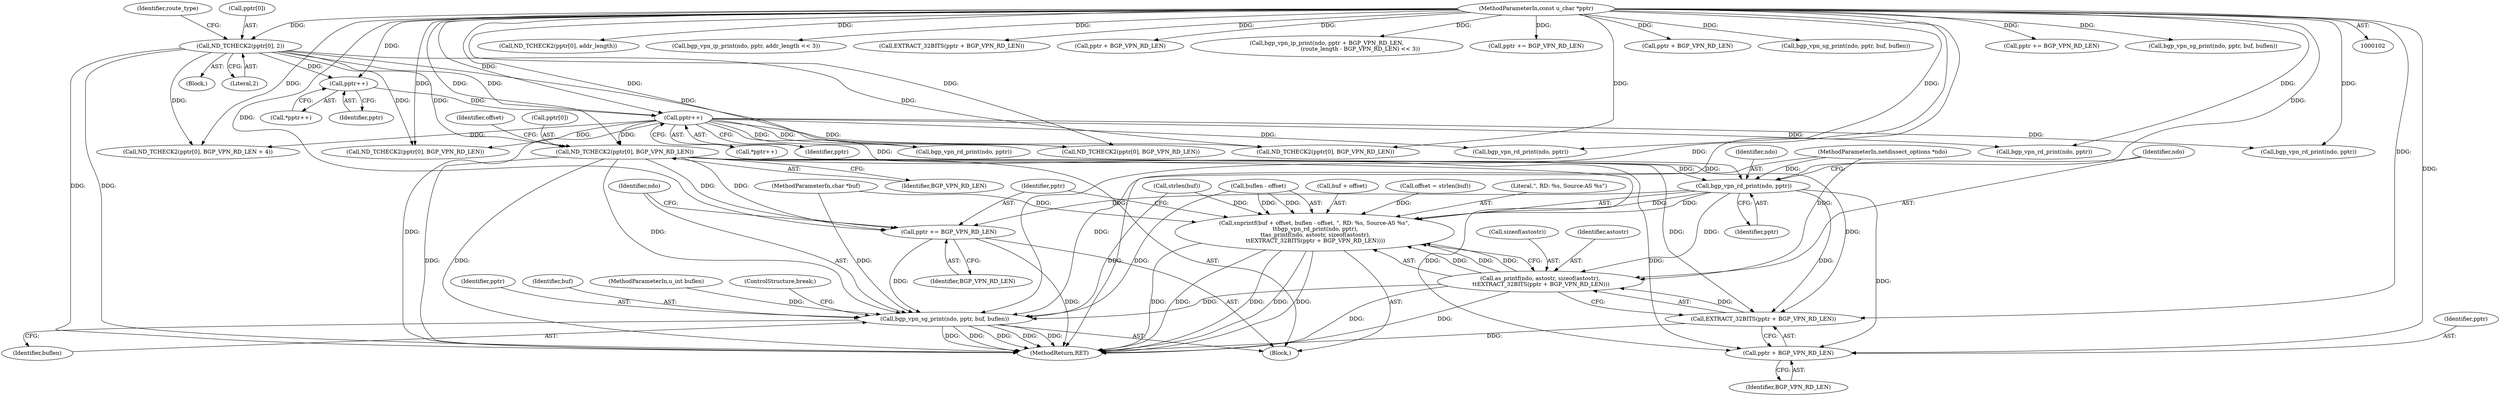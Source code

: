 digraph "1_tcpdump_d515b4b4a300479cdf1a6e0d1bb95bc1f9fee514@del" {
"1000298" [label="(Call,ND_TCHECK2(pptr[0], BGP_VPN_RD_LEN))"];
"1000113" [label="(Call,ND_TCHECK2(pptr[0], 2))"];
"1000104" [label="(MethodParameterIn,const u_char *pptr)"];
"1000126" [label="(Call,pptr++)"];
"1000121" [label="(Call,pptr++)"];
"1000315" [label="(Call,bgp_vpn_rd_print(ndo, pptr))"];
"1000307" [label="(Call,snprintf(buf + offset, buflen - offset, \", RD: %s, Source-AS %s\",\n \t\tbgp_vpn_rd_print(ndo, pptr),\n \t\tas_printf(ndo, astostr, sizeof(astostr),\n \t\tEXTRACT_32BITS(pptr + BGP_VPN_RD_LEN))))"];
"1000318" [label="(Call,as_printf(ndo, astostr, sizeof(astostr),\n \t\tEXTRACT_32BITS(pptr + BGP_VPN_RD_LEN)))"];
"1000330" [label="(Call,bgp_vpn_sg_print(ndo, pptr, buf, buflen))"];
"1000323" [label="(Call,EXTRACT_32BITS(pptr + BGP_VPN_RD_LEN))"];
"1000324" [label="(Call,pptr + BGP_VPN_RD_LEN)"];
"1000327" [label="(Call,pptr += BGP_VPN_RD_LEN)"];
"1000242" [label="(Call,ND_TCHECK2(pptr[0], addr_length))"];
"1000311" [label="(Call,buflen - offset)"];
"1000259" [label="(Call,bgp_vpn_ip_print(ndo, pptr, addr_length << 3))"];
"1000193" [label="(Call,bgp_vpn_rd_print(ndo, pptr))"];
"1000302" [label="(Identifier,BGP_VPN_RD_LEN)"];
"1000201" [label="(Call,EXTRACT_32BITS(pptr + BGP_VPN_RD_LEN))"];
"1000330" [label="(Call,bgp_vpn_sg_print(ndo, pptr, buf, buflen))"];
"1000308" [label="(Call,buf + offset)"];
"1000321" [label="(Call,sizeof(astostr))"];
"1000332" [label="(Identifier,pptr)"];
"1000333" [label="(Identifier,buf)"];
"1000120" [label="(Call,*pptr++)"];
"1000317" [label="(Identifier,pptr)"];
"1000307" [label="(Call,snprintf(buf + offset, buflen - offset, \", RD: %s, Source-AS %s\",\n \t\tbgp_vpn_rd_print(ndo, pptr),\n \t\tas_printf(ndo, astostr, sizeof(astostr),\n \t\tEXTRACT_32BITS(pptr + BGP_VPN_RD_LEN))))"];
"1000298" [label="(Call,ND_TCHECK2(pptr[0], BGP_VPN_RD_LEN))"];
"1000202" [label="(Call,pptr + BGP_VPN_RD_LEN)"];
"1000121" [label="(Call,pptr++)"];
"1000329" [label="(Identifier,BGP_VPN_RD_LEN)"];
"1000162" [label="(Call,bgp_vpn_ip_print(ndo, pptr + BGP_VPN_RD_LEN,\n                                      (route_length - BGP_VPN_RD_LEN) << 3))"];
"1000107" [label="(Block,)"];
"1000106" [label="(MethodParameterIn,u_int buflen)"];
"1000227" [label="(Call,pptr += BGP_VPN_RD_LEN)"];
"1000284" [label="(Call,bgp_vpn_rd_print(ndo, pptr))"];
"1000326" [label="(Identifier,BGP_VPN_RD_LEN)"];
"1000325" [label="(Identifier,pptr)"];
"1000347" [label="(MethodReturn,RET)"];
"1000304" [label="(Identifier,offset)"];
"1000319" [label="(Identifier,ndo)"];
"1000114" [label="(Call,pptr[0])"];
"1000119" [label="(Identifier,route_type)"];
"1000335" [label="(ControlStructure,break;)"];
"1000299" [label="(Call,pptr[0])"];
"1000140" [label="(Block,)"];
"1000164" [label="(Call,pptr + BGP_VPN_RD_LEN)"];
"1000125" [label="(Call,*pptr++)"];
"1000122" [label="(Identifier,pptr)"];
"1000331" [label="(Identifier,ndo)"];
"1000316" [label="(Identifier,ndo)"];
"1000303" [label="(Call,offset = strlen(buf))"];
"1000232" [label="(Call,bgp_vpn_sg_print(ndo, pptr, buf, buflen))"];
"1000318" [label="(Call,as_printf(ndo, astostr, sizeof(astostr),\n \t\tEXTRACT_32BITS(pptr + BGP_VPN_RD_LEN)))"];
"1000334" [label="(Identifier,buflen)"];
"1000315" [label="(Call,bgp_vpn_rd_print(ndo, pptr))"];
"1000103" [label="(MethodParameterIn,netdissect_options *ndo)"];
"1000207" [label="(Call,ND_TCHECK2(pptr[0], BGP_VPN_RD_LEN))"];
"1000142" [label="(Call,ND_TCHECK2(pptr[0], BGP_VPN_RD_LEN))"];
"1000320" [label="(Identifier,astostr)"];
"1000314" [label="(Literal,\", RD: %s, Source-AS %s\")"];
"1000224" [label="(Call,bgp_vpn_rd_print(ndo, pptr))"];
"1000305" [label="(Call,strlen(buf))"];
"1000105" [label="(MethodParameterIn,char *buf)"];
"1000127" [label="(Identifier,pptr)"];
"1000104" [label="(MethodParameterIn,const u_char *pptr)"];
"1000287" [label="(Call,pptr += BGP_VPN_RD_LEN)"];
"1000290" [label="(Call,bgp_vpn_sg_print(ndo, pptr, buf, buflen))"];
"1000328" [label="(Identifier,pptr)"];
"1000327" [label="(Call,pptr += BGP_VPN_RD_LEN)"];
"1000126" [label="(Call,pptr++)"];
"1000324" [label="(Call,pptr + BGP_VPN_RD_LEN)"];
"1000113" [label="(Call,ND_TCHECK2(pptr[0], 2))"];
"1000323" [label="(Call,EXTRACT_32BITS(pptr + BGP_VPN_RD_LEN))"];
"1000159" [label="(Call,bgp_vpn_rd_print(ndo, pptr))"];
"1000267" [label="(Call,ND_TCHECK2(pptr[0], BGP_VPN_RD_LEN))"];
"1000174" [label="(Call,ND_TCHECK2(pptr[0], BGP_VPN_RD_LEN + 4))"];
"1000117" [label="(Literal,2)"];
"1000298" -> "1000140"  [label="AST: "];
"1000298" -> "1000302"  [label="CFG: "];
"1000299" -> "1000298"  [label="AST: "];
"1000302" -> "1000298"  [label="AST: "];
"1000304" -> "1000298"  [label="CFG: "];
"1000298" -> "1000347"  [label="DDG: "];
"1000298" -> "1000347"  [label="DDG: "];
"1000113" -> "1000298"  [label="DDG: "];
"1000126" -> "1000298"  [label="DDG: "];
"1000104" -> "1000298"  [label="DDG: "];
"1000298" -> "1000315"  [label="DDG: "];
"1000298" -> "1000323"  [label="DDG: "];
"1000298" -> "1000323"  [label="DDG: "];
"1000298" -> "1000324"  [label="DDG: "];
"1000298" -> "1000324"  [label="DDG: "];
"1000298" -> "1000327"  [label="DDG: "];
"1000298" -> "1000327"  [label="DDG: "];
"1000298" -> "1000330"  [label="DDG: "];
"1000113" -> "1000107"  [label="AST: "];
"1000113" -> "1000117"  [label="CFG: "];
"1000114" -> "1000113"  [label="AST: "];
"1000117" -> "1000113"  [label="AST: "];
"1000119" -> "1000113"  [label="CFG: "];
"1000113" -> "1000347"  [label="DDG: "];
"1000113" -> "1000347"  [label="DDG: "];
"1000104" -> "1000113"  [label="DDG: "];
"1000113" -> "1000121"  [label="DDG: "];
"1000113" -> "1000126"  [label="DDG: "];
"1000113" -> "1000142"  [label="DDG: "];
"1000113" -> "1000174"  [label="DDG: "];
"1000113" -> "1000207"  [label="DDG: "];
"1000113" -> "1000267"  [label="DDG: "];
"1000104" -> "1000102"  [label="AST: "];
"1000104" -> "1000347"  [label="DDG: "];
"1000104" -> "1000121"  [label="DDG: "];
"1000104" -> "1000126"  [label="DDG: "];
"1000104" -> "1000142"  [label="DDG: "];
"1000104" -> "1000159"  [label="DDG: "];
"1000104" -> "1000162"  [label="DDG: "];
"1000104" -> "1000164"  [label="DDG: "];
"1000104" -> "1000174"  [label="DDG: "];
"1000104" -> "1000193"  [label="DDG: "];
"1000104" -> "1000201"  [label="DDG: "];
"1000104" -> "1000202"  [label="DDG: "];
"1000104" -> "1000207"  [label="DDG: "];
"1000104" -> "1000224"  [label="DDG: "];
"1000104" -> "1000227"  [label="DDG: "];
"1000104" -> "1000232"  [label="DDG: "];
"1000104" -> "1000242"  [label="DDG: "];
"1000104" -> "1000259"  [label="DDG: "];
"1000104" -> "1000267"  [label="DDG: "];
"1000104" -> "1000284"  [label="DDG: "];
"1000104" -> "1000287"  [label="DDG: "];
"1000104" -> "1000290"  [label="DDG: "];
"1000104" -> "1000315"  [label="DDG: "];
"1000104" -> "1000323"  [label="DDG: "];
"1000104" -> "1000324"  [label="DDG: "];
"1000104" -> "1000327"  [label="DDG: "];
"1000104" -> "1000330"  [label="DDG: "];
"1000126" -> "1000125"  [label="AST: "];
"1000126" -> "1000127"  [label="CFG: "];
"1000127" -> "1000126"  [label="AST: "];
"1000125" -> "1000126"  [label="CFG: "];
"1000126" -> "1000347"  [label="DDG: "];
"1000121" -> "1000126"  [label="DDG: "];
"1000126" -> "1000142"  [label="DDG: "];
"1000126" -> "1000159"  [label="DDG: "];
"1000126" -> "1000174"  [label="DDG: "];
"1000126" -> "1000193"  [label="DDG: "];
"1000126" -> "1000207"  [label="DDG: "];
"1000126" -> "1000224"  [label="DDG: "];
"1000126" -> "1000267"  [label="DDG: "];
"1000126" -> "1000284"  [label="DDG: "];
"1000126" -> "1000315"  [label="DDG: "];
"1000121" -> "1000120"  [label="AST: "];
"1000121" -> "1000122"  [label="CFG: "];
"1000122" -> "1000121"  [label="AST: "];
"1000120" -> "1000121"  [label="CFG: "];
"1000315" -> "1000307"  [label="AST: "];
"1000315" -> "1000317"  [label="CFG: "];
"1000316" -> "1000315"  [label="AST: "];
"1000317" -> "1000315"  [label="AST: "];
"1000319" -> "1000315"  [label="CFG: "];
"1000315" -> "1000307"  [label="DDG: "];
"1000315" -> "1000307"  [label="DDG: "];
"1000103" -> "1000315"  [label="DDG: "];
"1000315" -> "1000318"  [label="DDG: "];
"1000315" -> "1000323"  [label="DDG: "];
"1000315" -> "1000324"  [label="DDG: "];
"1000315" -> "1000327"  [label="DDG: "];
"1000307" -> "1000140"  [label="AST: "];
"1000307" -> "1000318"  [label="CFG: "];
"1000308" -> "1000307"  [label="AST: "];
"1000311" -> "1000307"  [label="AST: "];
"1000314" -> "1000307"  [label="AST: "];
"1000318" -> "1000307"  [label="AST: "];
"1000328" -> "1000307"  [label="CFG: "];
"1000307" -> "1000347"  [label="DDG: "];
"1000307" -> "1000347"  [label="DDG: "];
"1000307" -> "1000347"  [label="DDG: "];
"1000307" -> "1000347"  [label="DDG: "];
"1000307" -> "1000347"  [label="DDG: "];
"1000305" -> "1000307"  [label="DDG: "];
"1000105" -> "1000307"  [label="DDG: "];
"1000303" -> "1000307"  [label="DDG: "];
"1000311" -> "1000307"  [label="DDG: "];
"1000311" -> "1000307"  [label="DDG: "];
"1000318" -> "1000307"  [label="DDG: "];
"1000318" -> "1000307"  [label="DDG: "];
"1000318" -> "1000307"  [label="DDG: "];
"1000318" -> "1000323"  [label="CFG: "];
"1000319" -> "1000318"  [label="AST: "];
"1000320" -> "1000318"  [label="AST: "];
"1000321" -> "1000318"  [label="AST: "];
"1000323" -> "1000318"  [label="AST: "];
"1000318" -> "1000347"  [label="DDG: "];
"1000318" -> "1000347"  [label="DDG: "];
"1000103" -> "1000318"  [label="DDG: "];
"1000323" -> "1000318"  [label="DDG: "];
"1000318" -> "1000330"  [label="DDG: "];
"1000330" -> "1000140"  [label="AST: "];
"1000330" -> "1000334"  [label="CFG: "];
"1000331" -> "1000330"  [label="AST: "];
"1000332" -> "1000330"  [label="AST: "];
"1000333" -> "1000330"  [label="AST: "];
"1000334" -> "1000330"  [label="AST: "];
"1000335" -> "1000330"  [label="CFG: "];
"1000330" -> "1000347"  [label="DDG: "];
"1000330" -> "1000347"  [label="DDG: "];
"1000330" -> "1000347"  [label="DDG: "];
"1000330" -> "1000347"  [label="DDG: "];
"1000330" -> "1000347"  [label="DDG: "];
"1000103" -> "1000330"  [label="DDG: "];
"1000327" -> "1000330"  [label="DDG: "];
"1000105" -> "1000330"  [label="DDG: "];
"1000305" -> "1000330"  [label="DDG: "];
"1000311" -> "1000330"  [label="DDG: "];
"1000106" -> "1000330"  [label="DDG: "];
"1000323" -> "1000324"  [label="CFG: "];
"1000324" -> "1000323"  [label="AST: "];
"1000323" -> "1000347"  [label="DDG: "];
"1000324" -> "1000326"  [label="CFG: "];
"1000325" -> "1000324"  [label="AST: "];
"1000326" -> "1000324"  [label="AST: "];
"1000327" -> "1000140"  [label="AST: "];
"1000327" -> "1000329"  [label="CFG: "];
"1000328" -> "1000327"  [label="AST: "];
"1000329" -> "1000327"  [label="AST: "];
"1000331" -> "1000327"  [label="CFG: "];
"1000327" -> "1000347"  [label="DDG: "];
}
